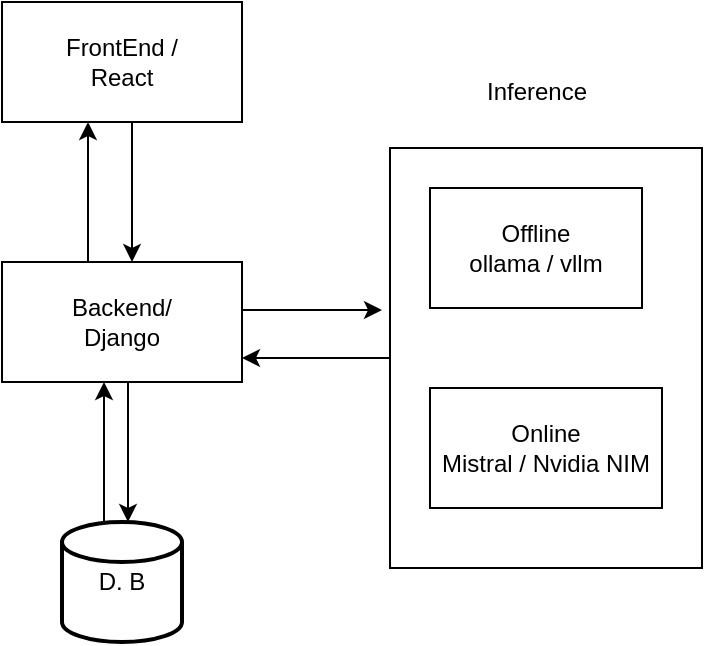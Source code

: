 <mxfile version="24.7.16">
  <diagram name="Page-1" id="CRAIRreIiCZlkTwe1cr6">
    <mxGraphModel dx="874" dy="511" grid="1" gridSize="10" guides="1" tooltips="1" connect="1" arrows="1" fold="1" page="1" pageScale="1" pageWidth="850" pageHeight="1100" math="0" shadow="0">
      <root>
        <mxCell id="0" />
        <mxCell id="1" parent="0" />
        <mxCell id="VxOEuvHSc2JNO9knwy3O-4" style="edgeStyle=orthogonalEdgeStyle;rounded=0;orthogonalLoop=1;jettySize=auto;html=1;" parent="1" edge="1">
          <mxGeometry relative="1" as="geometry">
            <mxPoint x="245" y="190" as="sourcePoint" />
            <mxPoint x="245" y="310" as="targetPoint" />
          </mxGeometry>
        </mxCell>
        <mxCell id="VxOEuvHSc2JNO9knwy3O-1" value="&lt;div&gt;FrontEnd /&lt;/div&gt;&lt;div&gt;React&lt;br&gt;&lt;/div&gt;" style="rounded=0;whiteSpace=wrap;html=1;" parent="1" vertex="1">
          <mxGeometry x="180" y="180" width="120" height="60" as="geometry" />
        </mxCell>
        <mxCell id="VxOEuvHSc2JNO9knwy3O-6" style="edgeStyle=orthogonalEdgeStyle;rounded=0;orthogonalLoop=1;jettySize=auto;html=1;" parent="1" edge="1">
          <mxGeometry relative="1" as="geometry">
            <mxPoint x="223" y="240" as="targetPoint" />
            <mxPoint x="223" y="310" as="sourcePoint" />
          </mxGeometry>
        </mxCell>
        <mxCell id="VxOEuvHSc2JNO9knwy3O-7" style="edgeStyle=orthogonalEdgeStyle;rounded=0;orthogonalLoop=1;jettySize=auto;html=1;" parent="1" edge="1">
          <mxGeometry relative="1" as="geometry">
            <mxPoint x="243" y="370" as="sourcePoint" />
            <mxPoint x="243" y="440" as="targetPoint" />
          </mxGeometry>
        </mxCell>
        <mxCell id="VxOEuvHSc2JNO9knwy3O-17" style="edgeStyle=orthogonalEdgeStyle;rounded=0;orthogonalLoop=1;jettySize=auto;html=1;" parent="1" edge="1">
          <mxGeometry relative="1" as="geometry">
            <mxPoint x="370" y="334" as="targetPoint" />
            <mxPoint x="300" y="334" as="sourcePoint" />
          </mxGeometry>
        </mxCell>
        <mxCell id="VxOEuvHSc2JNO9knwy3O-2" value="&lt;div&gt;Backend/&lt;/div&gt;&lt;div&gt;Django&lt;br&gt;&lt;/div&gt;" style="rounded=0;whiteSpace=wrap;html=1;" parent="1" vertex="1">
          <mxGeometry x="180" y="310" width="120" height="60" as="geometry" />
        </mxCell>
        <mxCell id="VxOEuvHSc2JNO9knwy3O-8" style="edgeStyle=orthogonalEdgeStyle;rounded=0;orthogonalLoop=1;jettySize=auto;html=1;entryX=0.5;entryY=1;entryDx=0;entryDy=0;" parent="1" edge="1">
          <mxGeometry relative="1" as="geometry">
            <mxPoint x="231" y="440" as="sourcePoint" />
            <mxPoint x="231" y="370" as="targetPoint" />
          </mxGeometry>
        </mxCell>
        <mxCell id="VxOEuvHSc2JNO9knwy3O-3" value="D. B" style="strokeWidth=2;html=1;shape=mxgraph.flowchart.database;whiteSpace=wrap;" parent="1" vertex="1">
          <mxGeometry x="210" y="440" width="60" height="60" as="geometry" />
        </mxCell>
        <mxCell id="VxOEuvHSc2JNO9knwy3O-22" value="" style="edgeStyle=orthogonalEdgeStyle;rounded=0;orthogonalLoop=1;jettySize=auto;html=1;" parent="1" source="VxOEuvHSc2JNO9knwy3O-9" target="VxOEuvHSc2JNO9knwy3O-2" edge="1">
          <mxGeometry relative="1" as="geometry">
            <Array as="points">
              <mxPoint x="320" y="358" />
              <mxPoint x="320" y="358" />
            </Array>
          </mxGeometry>
        </mxCell>
        <mxCell id="VxOEuvHSc2JNO9knwy3O-9" value="" style="rounded=0;whiteSpace=wrap;html=1;" parent="1" vertex="1">
          <mxGeometry x="374" y="253" width="156" height="210" as="geometry" />
        </mxCell>
        <mxCell id="VxOEuvHSc2JNO9knwy3O-10" value="&lt;div&gt;Inference&lt;/div&gt;" style="text;html=1;align=center;verticalAlign=middle;resizable=0;points=[];autosize=1;strokeColor=none;fillColor=none;" parent="1" vertex="1">
          <mxGeometry x="412" y="210" width="70" height="30" as="geometry" />
        </mxCell>
        <mxCell id="VxOEuvHSc2JNO9knwy3O-11" value="&lt;div&gt;Offline &lt;br&gt;&lt;/div&gt;&lt;div&gt;ollama / vllm&lt;br&gt;&lt;/div&gt;" style="rounded=0;whiteSpace=wrap;html=1;" parent="1" vertex="1">
          <mxGeometry x="394" y="273" width="106" height="60" as="geometry" />
        </mxCell>
        <mxCell id="VxOEuvHSc2JNO9knwy3O-12" value="&lt;div&gt;Online&lt;/div&gt;&lt;div&gt;Mistral / Nvidia NIM&lt;br&gt;&lt;/div&gt;" style="rounded=0;whiteSpace=wrap;html=1;" parent="1" vertex="1">
          <mxGeometry x="394" y="373" width="116" height="60" as="geometry" />
        </mxCell>
      </root>
    </mxGraphModel>
  </diagram>
</mxfile>
